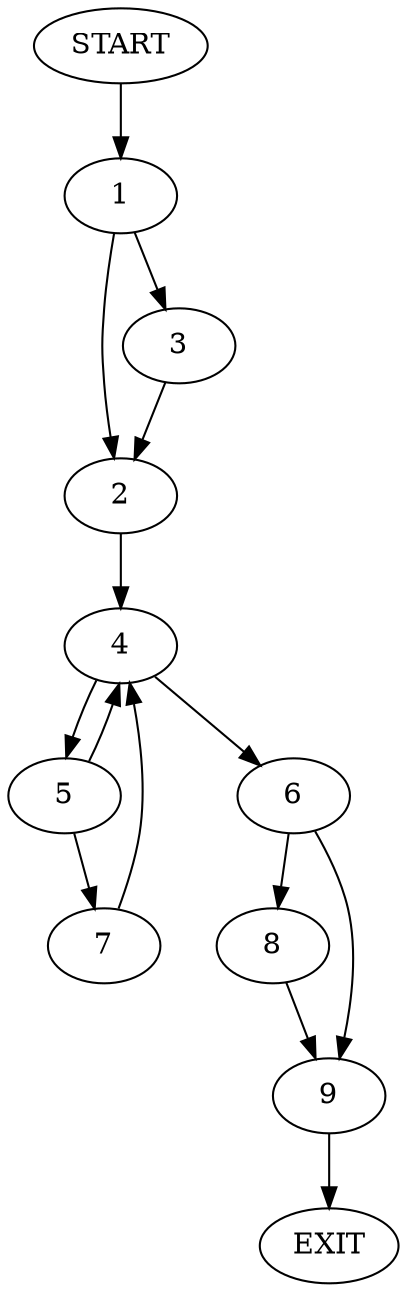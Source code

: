 digraph {
0 [label="START"]
10 [label="EXIT"]
0 -> 1
1 -> 2
1 -> 3
2 -> 4
3 -> 2
4 -> 5
4 -> 6
5 -> 7
5 -> 4
6 -> 8
6 -> 9
7 -> 4
8 -> 9
9 -> 10
}
